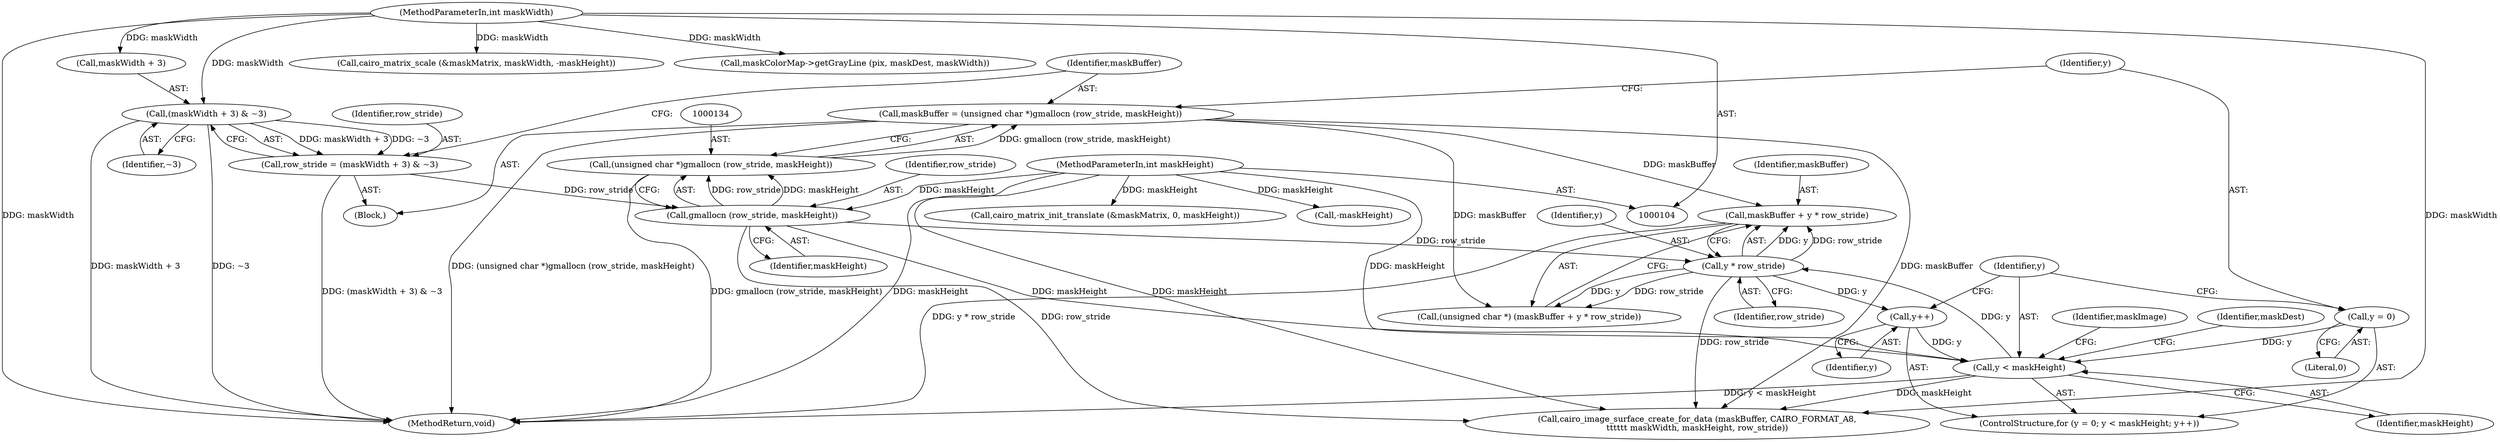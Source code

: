 digraph "0_poppler_7b2d314a61fd0e12f47c62996cb49ec0d1ba747a_3@pointer" {
"1000157" [label="(Call,maskBuffer + y * row_stride)"];
"1000131" [label="(Call,maskBuffer = (unsigned char *)gmallocn (row_stride, maskHeight))"];
"1000133" [label="(Call,(unsigned char *)gmallocn (row_stride, maskHeight))"];
"1000135" [label="(Call,gmallocn (row_stride, maskHeight))"];
"1000123" [label="(Call,row_stride = (maskWidth + 3) & ~3)"];
"1000125" [label="(Call,(maskWidth + 3) & ~3)"];
"1000112" [label="(MethodParameterIn,int maskWidth)"];
"1000113" [label="(MethodParameterIn,int maskHeight)"];
"1000159" [label="(Call,y * row_stride)"];
"1000147" [label="(Call,y < maskHeight)"];
"1000150" [label="(Call,y++)"];
"1000144" [label="(Call,y = 0)"];
"1000159" [label="(Call,y * row_stride)"];
"1000137" [label="(Identifier,maskHeight)"];
"1000170" [label="(Identifier,maskImage)"];
"1000113" [label="(MethodParameterIn,int maskHeight)"];
"1000158" [label="(Identifier,maskBuffer)"];
"1000112" [label="(MethodParameterIn,int maskWidth)"];
"1000151" [label="(Identifier,y)"];
"1000147" [label="(Call,y < maskHeight)"];
"1000124" [label="(Identifier,row_stride)"];
"1000131" [label="(Call,maskBuffer = (unsigned char *)gmallocn (row_stride, maskHeight))"];
"1000123" [label="(Call,row_stride = (maskWidth + 3) & ~3)"];
"1000348" [label="(MethodReturn,void)"];
"1000133" [label="(Call,(unsigned char *)gmallocn (row_stride, maskHeight))"];
"1000126" [label="(Call,maskWidth + 3)"];
"1000297" [label="(Call,cairo_matrix_scale (&maskMatrix, maskWidth, -maskHeight))"];
"1000292" [label="(Call,cairo_matrix_init_translate (&maskMatrix, 0, maskHeight))"];
"1000160" [label="(Identifier,y)"];
"1000154" [label="(Identifier,maskDest)"];
"1000132" [label="(Identifier,maskBuffer)"];
"1000161" [label="(Identifier,row_stride)"];
"1000155" [label="(Call,(unsigned char *) (maskBuffer + y * row_stride))"];
"1000157" [label="(Call,maskBuffer + y * row_stride)"];
"1000115" [label="(Block,)"];
"1000301" [label="(Call,-maskHeight)"];
"1000149" [label="(Identifier,maskHeight)"];
"1000145" [label="(Identifier,y)"];
"1000165" [label="(Call,maskColorMap->getGrayLine (pix, maskDest, maskWidth))"];
"1000136" [label="(Identifier,row_stride)"];
"1000143" [label="(ControlStructure,for (y = 0; y < maskHeight; y++))"];
"1000129" [label="(Identifier,~3)"];
"1000144" [label="(Call,y = 0)"];
"1000150" [label="(Call,y++)"];
"1000135" [label="(Call,gmallocn (row_stride, maskHeight))"];
"1000146" [label="(Literal,0)"];
"1000125" [label="(Call,(maskWidth + 3) & ~3)"];
"1000148" [label="(Identifier,y)"];
"1000171" [label="(Call,cairo_image_surface_create_for_data (maskBuffer, CAIRO_FORMAT_A8,\n\t\t\t\t\t\t maskWidth, maskHeight, row_stride))"];
"1000157" -> "1000155"  [label="AST: "];
"1000157" -> "1000159"  [label="CFG: "];
"1000158" -> "1000157"  [label="AST: "];
"1000159" -> "1000157"  [label="AST: "];
"1000155" -> "1000157"  [label="CFG: "];
"1000157" -> "1000348"  [label="DDG: y * row_stride"];
"1000131" -> "1000157"  [label="DDG: maskBuffer"];
"1000159" -> "1000157"  [label="DDG: y"];
"1000159" -> "1000157"  [label="DDG: row_stride"];
"1000131" -> "1000115"  [label="AST: "];
"1000131" -> "1000133"  [label="CFG: "];
"1000132" -> "1000131"  [label="AST: "];
"1000133" -> "1000131"  [label="AST: "];
"1000145" -> "1000131"  [label="CFG: "];
"1000131" -> "1000348"  [label="DDG: (unsigned char *)gmallocn (row_stride, maskHeight)"];
"1000133" -> "1000131"  [label="DDG: gmallocn (row_stride, maskHeight)"];
"1000131" -> "1000155"  [label="DDG: maskBuffer"];
"1000131" -> "1000171"  [label="DDG: maskBuffer"];
"1000133" -> "1000135"  [label="CFG: "];
"1000134" -> "1000133"  [label="AST: "];
"1000135" -> "1000133"  [label="AST: "];
"1000133" -> "1000348"  [label="DDG: gmallocn (row_stride, maskHeight)"];
"1000135" -> "1000133"  [label="DDG: row_stride"];
"1000135" -> "1000133"  [label="DDG: maskHeight"];
"1000135" -> "1000137"  [label="CFG: "];
"1000136" -> "1000135"  [label="AST: "];
"1000137" -> "1000135"  [label="AST: "];
"1000123" -> "1000135"  [label="DDG: row_stride"];
"1000113" -> "1000135"  [label="DDG: maskHeight"];
"1000135" -> "1000147"  [label="DDG: maskHeight"];
"1000135" -> "1000159"  [label="DDG: row_stride"];
"1000135" -> "1000171"  [label="DDG: row_stride"];
"1000123" -> "1000115"  [label="AST: "];
"1000123" -> "1000125"  [label="CFG: "];
"1000124" -> "1000123"  [label="AST: "];
"1000125" -> "1000123"  [label="AST: "];
"1000132" -> "1000123"  [label="CFG: "];
"1000123" -> "1000348"  [label="DDG: (maskWidth + 3) & ~3"];
"1000125" -> "1000123"  [label="DDG: maskWidth + 3"];
"1000125" -> "1000123"  [label="DDG: ~3"];
"1000125" -> "1000129"  [label="CFG: "];
"1000126" -> "1000125"  [label="AST: "];
"1000129" -> "1000125"  [label="AST: "];
"1000125" -> "1000348"  [label="DDG: maskWidth + 3"];
"1000125" -> "1000348"  [label="DDG: ~3"];
"1000112" -> "1000125"  [label="DDG: maskWidth"];
"1000112" -> "1000104"  [label="AST: "];
"1000112" -> "1000348"  [label="DDG: maskWidth"];
"1000112" -> "1000126"  [label="DDG: maskWidth"];
"1000112" -> "1000165"  [label="DDG: maskWidth"];
"1000112" -> "1000171"  [label="DDG: maskWidth"];
"1000112" -> "1000297"  [label="DDG: maskWidth"];
"1000113" -> "1000104"  [label="AST: "];
"1000113" -> "1000348"  [label="DDG: maskHeight"];
"1000113" -> "1000147"  [label="DDG: maskHeight"];
"1000113" -> "1000171"  [label="DDG: maskHeight"];
"1000113" -> "1000292"  [label="DDG: maskHeight"];
"1000113" -> "1000301"  [label="DDG: maskHeight"];
"1000159" -> "1000161"  [label="CFG: "];
"1000160" -> "1000159"  [label="AST: "];
"1000161" -> "1000159"  [label="AST: "];
"1000159" -> "1000150"  [label="DDG: y"];
"1000159" -> "1000155"  [label="DDG: y"];
"1000159" -> "1000155"  [label="DDG: row_stride"];
"1000147" -> "1000159"  [label="DDG: y"];
"1000159" -> "1000171"  [label="DDG: row_stride"];
"1000147" -> "1000143"  [label="AST: "];
"1000147" -> "1000149"  [label="CFG: "];
"1000148" -> "1000147"  [label="AST: "];
"1000149" -> "1000147"  [label="AST: "];
"1000154" -> "1000147"  [label="CFG: "];
"1000170" -> "1000147"  [label="CFG: "];
"1000147" -> "1000348"  [label="DDG: y < maskHeight"];
"1000150" -> "1000147"  [label="DDG: y"];
"1000144" -> "1000147"  [label="DDG: y"];
"1000147" -> "1000171"  [label="DDG: maskHeight"];
"1000150" -> "1000143"  [label="AST: "];
"1000150" -> "1000151"  [label="CFG: "];
"1000151" -> "1000150"  [label="AST: "];
"1000148" -> "1000150"  [label="CFG: "];
"1000144" -> "1000143"  [label="AST: "];
"1000144" -> "1000146"  [label="CFG: "];
"1000145" -> "1000144"  [label="AST: "];
"1000146" -> "1000144"  [label="AST: "];
"1000148" -> "1000144"  [label="CFG: "];
}
